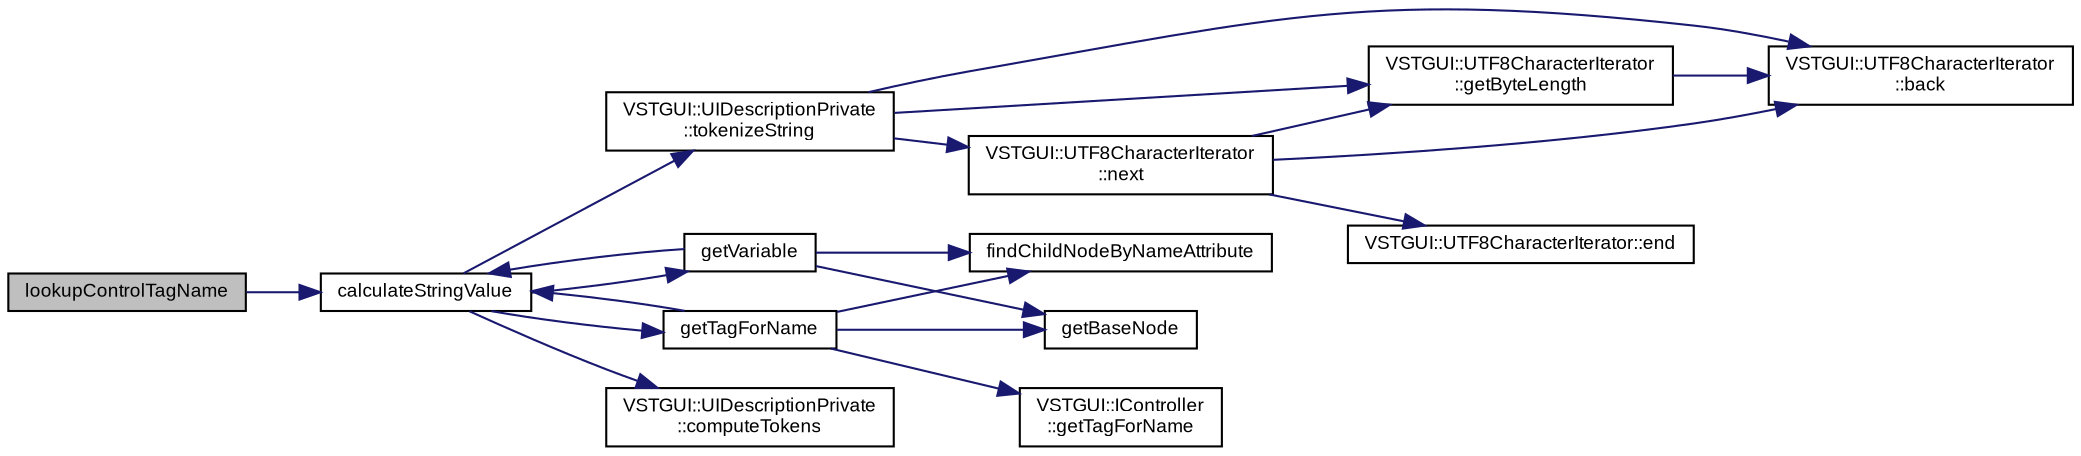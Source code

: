 digraph "lookupControlTagName"
{
  bgcolor="transparent";
  edge [fontname="Arial",fontsize="9",labelfontname="Arial",labelfontsize="9"];
  node [fontname="Arial",fontsize="9",shape=record];
  rankdir="LR";
  Node1 [label="lookupControlTagName",height=0.2,width=0.4,color="black", fillcolor="grey75", style="filled" fontcolor="black"];
  Node1 -> Node2 [color="midnightblue",fontsize="9",style="solid",fontname="Arial"];
  Node2 [label="calculateStringValue",height=0.2,width=0.4,color="black",URL="$class_v_s_t_g_u_i_1_1_u_i_description.html#a11aba1ada0a2c98a219d73804984b61f"];
  Node2 -> Node3 [color="midnightblue",fontsize="9",style="solid",fontname="Arial"];
  Node3 [label="VSTGUI::UIDescriptionPrivate\l::tokenizeString",height=0.2,width=0.4,color="black",URL="$namespace_v_s_t_g_u_i_1_1_u_i_description_private.html#ad3175ed8533444130c009f857c2f1c36"];
  Node3 -> Node4 [color="midnightblue",fontsize="9",style="solid",fontname="Arial"];
  Node4 [label="VSTGUI::UTF8CharacterIterator\l::getByteLength",height=0.2,width=0.4,color="black",URL="$class_v_s_t_g_u_i_1_1_u_t_f8_character_iterator.html#ade2221adf6e7b993124a882b984d4564"];
  Node4 -> Node5 [color="midnightblue",fontsize="9",style="solid",fontname="Arial"];
  Node5 [label="VSTGUI::UTF8CharacterIterator\l::back",height=0.2,width=0.4,color="black",URL="$class_v_s_t_g_u_i_1_1_u_t_f8_character_iterator.html#a0bb7394b3cd98cdf7b65bd5105121109"];
  Node3 -> Node6 [color="midnightblue",fontsize="9",style="solid",fontname="Arial"];
  Node6 [label="VSTGUI::UTF8CharacterIterator\l::next",height=0.2,width=0.4,color="black",URL="$class_v_s_t_g_u_i_1_1_u_t_f8_character_iterator.html#aea0742f4dc1c44734017c5b0c21d0413"];
  Node6 -> Node5 [color="midnightblue",fontsize="9",style="solid",fontname="Arial"];
  Node6 -> Node4 [color="midnightblue",fontsize="9",style="solid",fontname="Arial"];
  Node6 -> Node7 [color="midnightblue",fontsize="9",style="solid",fontname="Arial"];
  Node7 [label="VSTGUI::UTF8CharacterIterator::end",height=0.2,width=0.4,color="black",URL="$class_v_s_t_g_u_i_1_1_u_t_f8_character_iterator.html#a03dc55107bee72cd1fccd0fa44d9d211"];
  Node3 -> Node5 [color="midnightblue",fontsize="9",style="solid",fontname="Arial"];
  Node2 -> Node8 [color="midnightblue",fontsize="9",style="solid",fontname="Arial"];
  Node8 [label="getTagForName",height=0.2,width=0.4,color="black",URL="$class_v_s_t_g_u_i_1_1_u_i_description.html#a4d20a5578f2b8cf3f247e5e9726dff75"];
  Node8 -> Node9 [color="midnightblue",fontsize="9",style="solid",fontname="Arial"];
  Node9 [label="findChildNodeByNameAttribute",height=0.2,width=0.4,color="black",URL="$class_v_s_t_g_u_i_1_1_u_i_description.html#a08d7accaf1c7c8e7e45d353e4c3f4bd6"];
  Node8 -> Node10 [color="midnightblue",fontsize="9",style="solid",fontname="Arial"];
  Node10 [label="getBaseNode",height=0.2,width=0.4,color="black",URL="$class_v_s_t_g_u_i_1_1_u_i_description.html#a2b0f673945c12c2dbf13ecdb4d768bf1"];
  Node8 -> Node2 [color="midnightblue",fontsize="9",style="solid",fontname="Arial"];
  Node8 -> Node11 [color="midnightblue",fontsize="9",style="solid",fontname="Arial"];
  Node11 [label="VSTGUI::IController\l::getTagForName",height=0.2,width=0.4,color="black",URL="$class_v_s_t_g_u_i_1_1_i_controller.html#a1f450d51458c8ad435c72f8050e75845"];
  Node2 -> Node12 [color="midnightblue",fontsize="9",style="solid",fontname="Arial"];
  Node12 [label="getVariable",height=0.2,width=0.4,color="black",URL="$class_v_s_t_g_u_i_1_1_u_i_description.html#a0fbbc231900c1d5f9daed9ca8efad954"];
  Node12 -> Node9 [color="midnightblue",fontsize="9",style="solid",fontname="Arial"];
  Node12 -> Node10 [color="midnightblue",fontsize="9",style="solid",fontname="Arial"];
  Node12 -> Node2 [color="midnightblue",fontsize="9",style="solid",fontname="Arial"];
  Node2 -> Node13 [color="midnightblue",fontsize="9",style="solid",fontname="Arial"];
  Node13 [label="VSTGUI::UIDescriptionPrivate\l::computeTokens",height=0.2,width=0.4,color="black",URL="$namespace_v_s_t_g_u_i_1_1_u_i_description_private.html#aa88f16dcc11608f2b8118778f9e1f3f0"];
}
